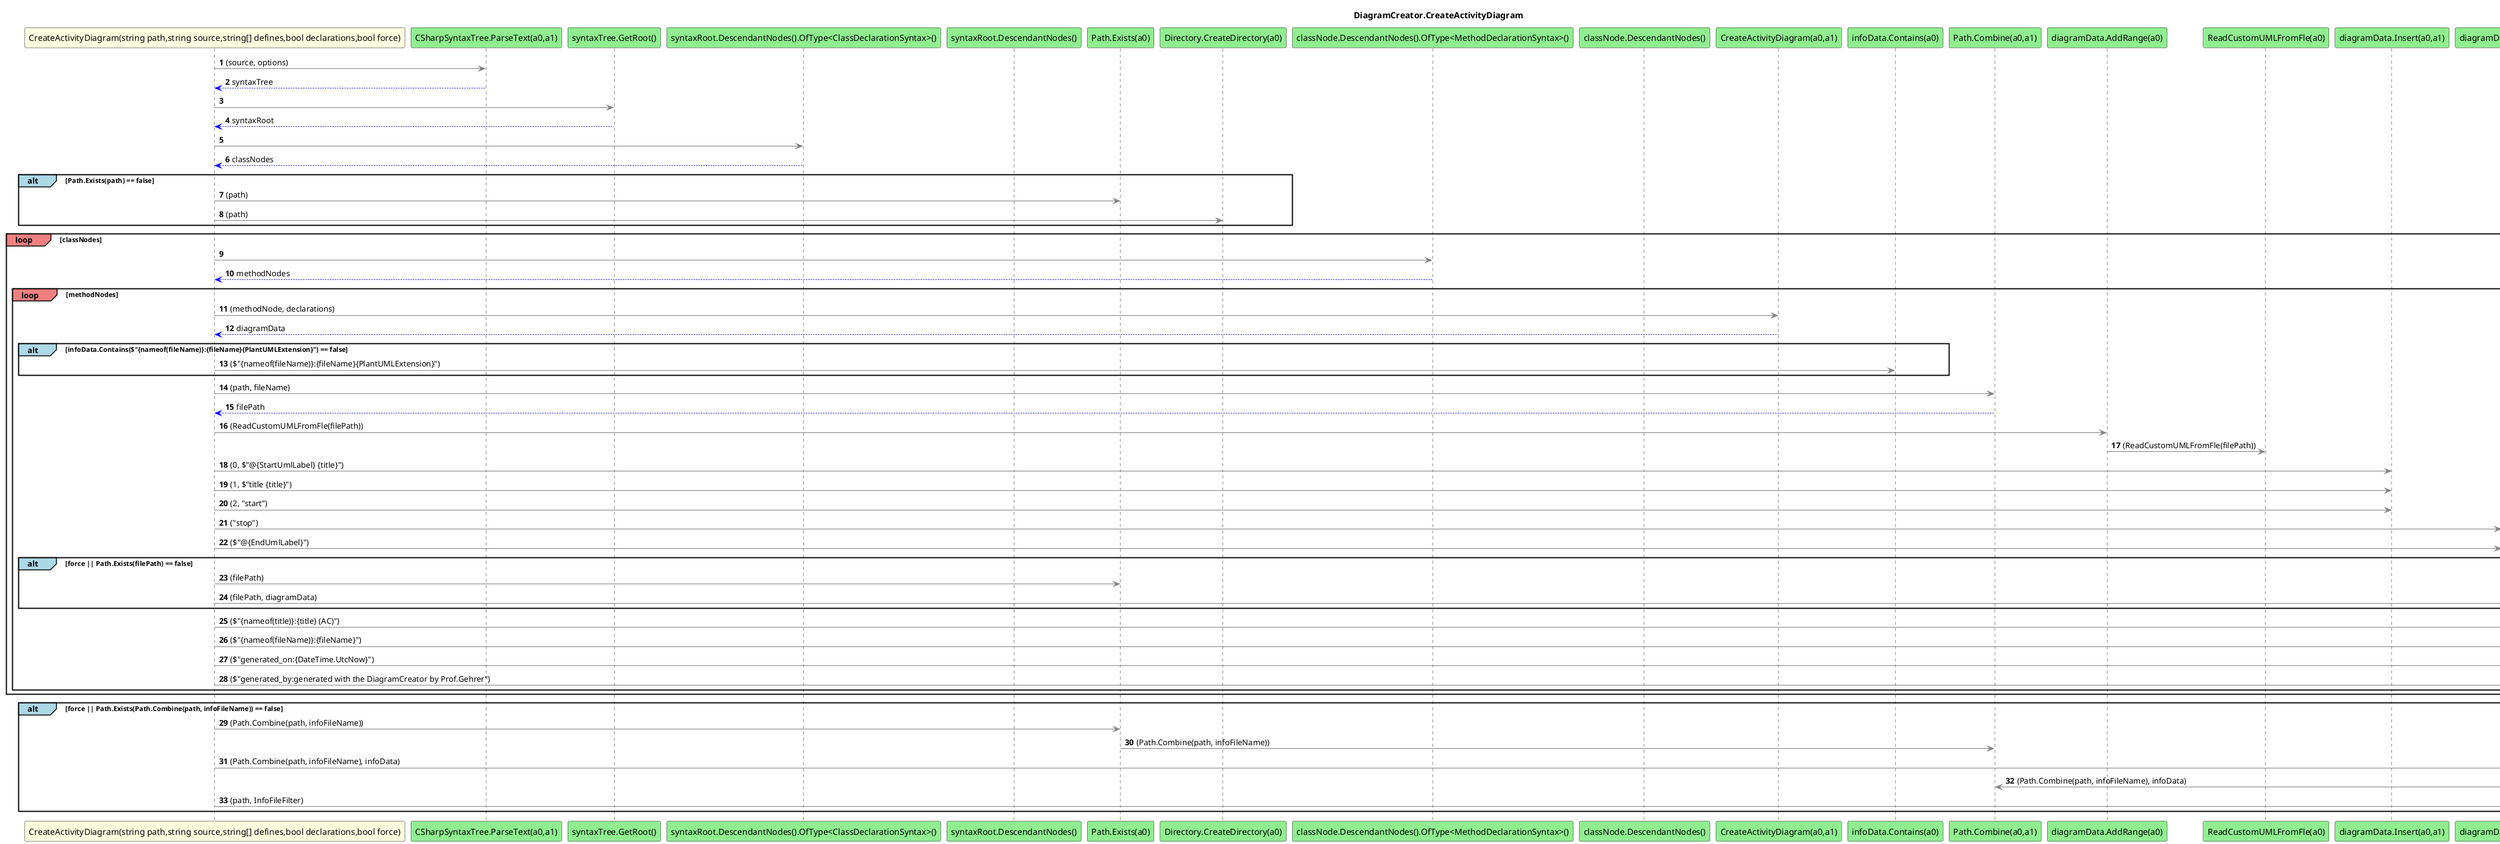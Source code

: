 @startuml DiagramCreator.CreateActivityDiagram
title DiagramCreator.CreateActivityDiagram
participant "CreateActivityDiagram(string path,string source,string[] defines,bool declarations,bool force)" as CreateActivityDiagram_p0_p1_p2_p3_p4 #LightYellow
participant "CSharpSyntaxTree.ParseText(a0,a1)" as CSharpSyntaxTree_ParseText_a0_a1 #LightGreen
participant "syntaxTree.GetRoot()" as syntaxTree_GetRoot #LightGreen
participant "syntaxRoot.DescendantNodes().OfType<ClassDeclarationSyntax>()" as syntaxRoot_DescendantNodes_OfType_ClassDeclarationSyntax_ #LightGreen
participant "syntaxRoot.DescendantNodes()" as syntaxRoot_DescendantNodes #LightGreen
participant "Path.Exists(a0)" as Path_Exists_a0 #LightGreen
participant "Directory.CreateDirectory(a0)" as Directory_CreateDirectory_a0 #LightGreen
participant "classNode.DescendantNodes().OfType<MethodDeclarationSyntax>()" as classNode_DescendantNodes_OfType_MethodDeclarationSyntax_ #LightGreen
participant "classNode.DescendantNodes()" as classNode_DescendantNodes #LightGreen
participant "CreateActivityDiagram(a0,a1)" as CreateActivityDiagram_a0_a1 #LightGreen
participant "infoData.Contains(a0)" as infoData_Contains_a0 #LightGreen
participant "Path.Combine(a0,a1)" as Path_Combine_a0_a1 #LightGreen
participant "diagramData.AddRange(a0)" as diagramData_AddRange_a0 #LightGreen
participant "ReadCustomUMLFromFle(a0)" as ReadCustomUMLFromFle_a0 #LightGreen
participant "diagramData.Insert(a0,a1)" as diagramData_Insert_a0_a1 #LightGreen
participant "diagramData.Add(a0)" as diagramData_Add_a0 #LightGreen
participant "File.WriteAllLines(a0,a1)" as File_WriteAllLines_a0_a1 #LightGreen
participant "infoData.Add(a0)" as infoData_Add_a0 #LightGreen
participant "UpdateDiagramPath(a0,a1)" as UpdateDiagramPath_a0_a1 #LightGreen
autonumber
CreateActivityDiagram_p0_p1_p2_p3_p4 -[#grey]> CSharpSyntaxTree_ParseText_a0_a1 : (source, options)
CSharpSyntaxTree_ParseText_a0_a1 -[#blue]-> CreateActivityDiagram_p0_p1_p2_p3_p4 : syntaxTree
CreateActivityDiagram_p0_p1_p2_p3_p4 -[#grey]> syntaxTree_GetRoot
syntaxTree_GetRoot -[#blue]-> CreateActivityDiagram_p0_p1_p2_p3_p4 : syntaxRoot
CreateActivityDiagram_p0_p1_p2_p3_p4 -[#grey]> syntaxRoot_DescendantNodes_OfType_ClassDeclarationSyntax_
syntaxRoot_DescendantNodes_OfType_ClassDeclarationSyntax_ -[#blue]-> CreateActivityDiagram_p0_p1_p2_p3_p4 : classNodes
alt#LightBlue Path.Exists(path) == false
 CreateActivityDiagram_p0_p1_p2_p3_p4 -[#grey]> Path_Exists_a0 : (path)
 CreateActivityDiagram_p0_p1_p2_p3_p4 -[#grey]> Directory_CreateDirectory_a0 : (path)
end
loop#LightCoral classNodes
 CreateActivityDiagram_p0_p1_p2_p3_p4 -[#grey]> classNode_DescendantNodes_OfType_MethodDeclarationSyntax_
 classNode_DescendantNodes_OfType_MethodDeclarationSyntax_ -[#blue]-> CreateActivityDiagram_p0_p1_p2_p3_p4 : methodNodes
 loop#LightCoral methodNodes
 CreateActivityDiagram_p0_p1_p2_p3_p4 -[#grey]> CreateActivityDiagram_a0_a1 : (methodNode, declarations)
 CreateActivityDiagram_a0_a1 -[#blue]-> CreateActivityDiagram_p0_p1_p2_p3_p4 : diagramData
 alt#LightBlue infoData.Contains($"{nameof(fileName)}:{fileName}{PlantUMLExtension}") == false
 CreateActivityDiagram_p0_p1_p2_p3_p4 -[#grey]> infoData_Contains_a0 : ($"{nameof(fileName)}:{fileName}{PlantUMLExtension}")
 end
 CreateActivityDiagram_p0_p1_p2_p3_p4 -[#grey]> Path_Combine_a0_a1 : (path, fileName)
 Path_Combine_a0_a1 -[#blue]-> CreateActivityDiagram_p0_p1_p2_p3_p4 : filePath
 CreateActivityDiagram_p0_p1_p2_p3_p4 -[#grey]> diagramData_AddRange_a0 : (ReadCustomUMLFromFle(filePath))
 diagramData_AddRange_a0 -[#grey]> ReadCustomUMLFromFle_a0 : (ReadCustomUMLFromFle(filePath))
 CreateActivityDiagram_p0_p1_p2_p3_p4 -[#grey]> diagramData_Insert_a0_a1 : (0, $"@{StartUmlLabel} {title}")
 CreateActivityDiagram_p0_p1_p2_p3_p4 -[#grey]> diagramData_Insert_a0_a1 : (1, $"title {title}")
 CreateActivityDiagram_p0_p1_p2_p3_p4 -[#grey]> diagramData_Insert_a0_a1 : (2, "start")
 CreateActivityDiagram_p0_p1_p2_p3_p4 -[#grey]> diagramData_Add_a0 : ("stop")
 CreateActivityDiagram_p0_p1_p2_p3_p4 -[#grey]> diagramData_Add_a0 : ($"@{EndUmlLabel}")
 alt#LightBlue force || Path.Exists(filePath) == false
 CreateActivityDiagram_p0_p1_p2_p3_p4 -[#grey]> Path_Exists_a0 : (filePath)
 CreateActivityDiagram_p0_p1_p2_p3_p4 -[#grey]> File_WriteAllLines_a0_a1 : (filePath, diagramData)
 end
 CreateActivityDiagram_p0_p1_p2_p3_p4 -[#grey]> infoData_Add_a0 : ($"{nameof(title)}:{title} (AC)")
 CreateActivityDiagram_p0_p1_p2_p3_p4 -[#grey]> infoData_Add_a0 : ($"{nameof(fileName)}:{fileName}")
 CreateActivityDiagram_p0_p1_p2_p3_p4 -[#grey]> infoData_Add_a0 : ($"generated_on:{DateTime.UtcNow}")
 CreateActivityDiagram_p0_p1_p2_p3_p4 -[#grey]> infoData_Add_a0 : ($"generated_by:generated with the DiagramCreator by Prof.Gehrer")
 end
end
alt#LightBlue force || Path.Exists(Path.Combine(path, infoFileName)) == false
 CreateActivityDiagram_p0_p1_p2_p3_p4 -[#grey]> Path_Exists_a0 : (Path.Combine(path, infoFileName))
 Path_Exists_a0 -[#grey]> Path_Combine_a0_a1 : (Path.Combine(path, infoFileName))
 CreateActivityDiagram_p0_p1_p2_p3_p4 -[#grey]> File_WriteAllLines_a0_a1 : (Path.Combine(path, infoFileName), infoData)
 File_WriteAllLines_a0_a1 -[#grey]> Path_Combine_a0_a1 : (Path.Combine(path, infoFileName), infoData)
 CreateActivityDiagram_p0_p1_p2_p3_p4 -[#grey]> UpdateDiagramPath_a0_a1 : (path, InfoFileFilter)
end
@enduml

